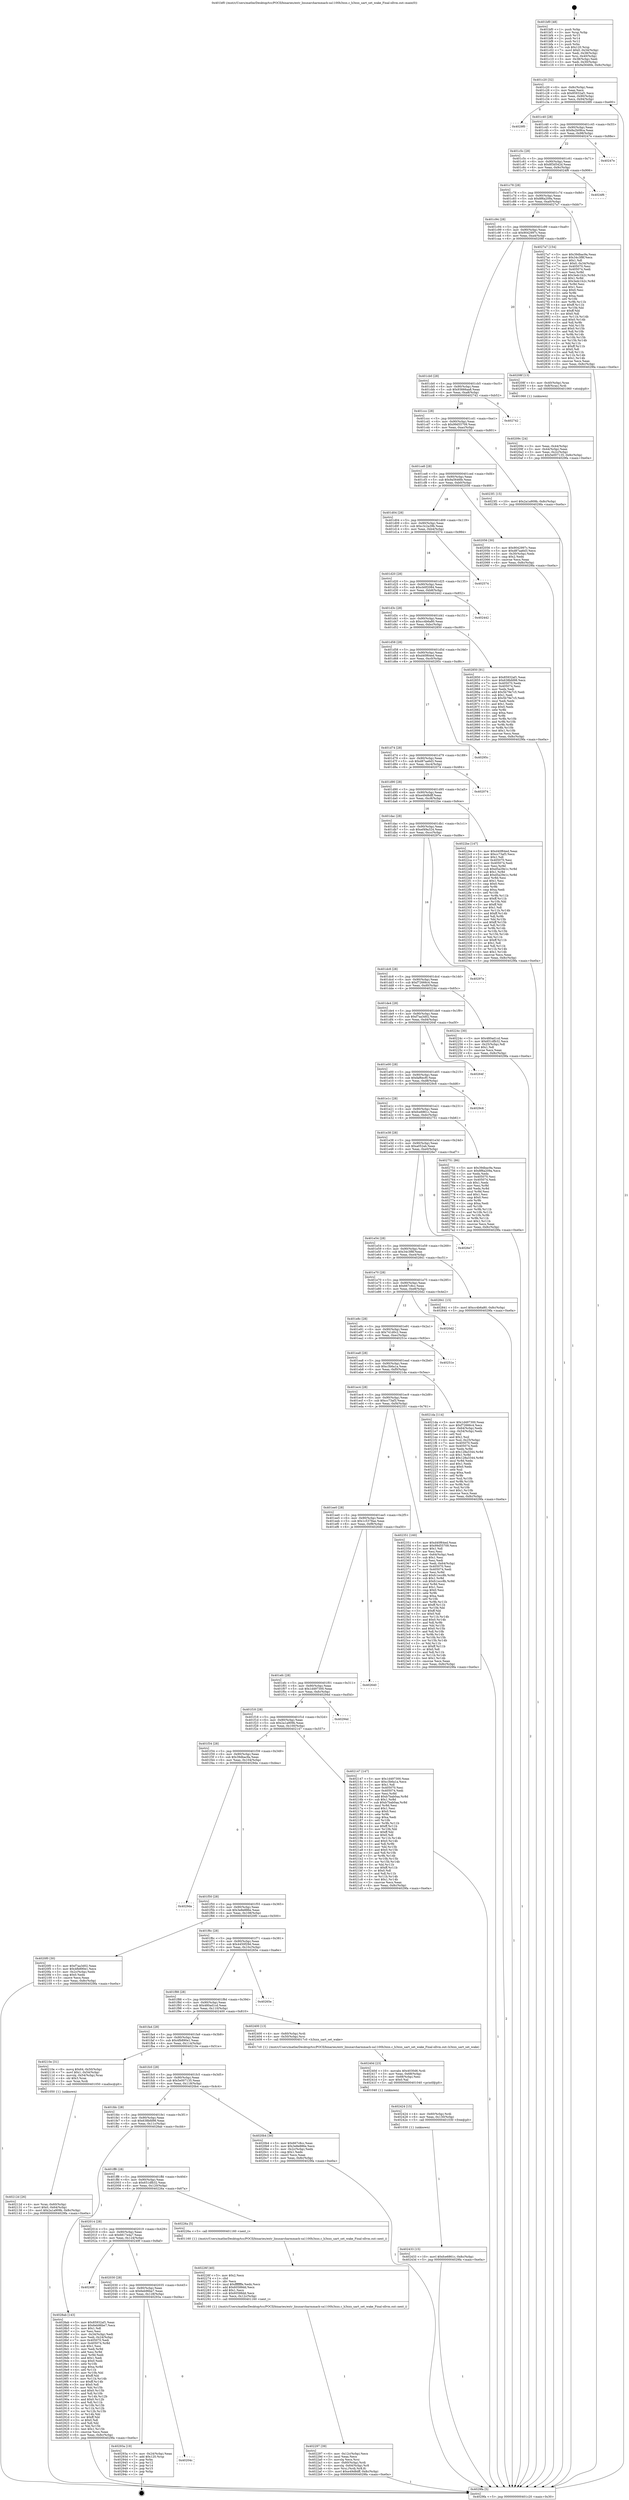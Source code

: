 digraph "0x401bf0" {
  label = "0x401bf0 (/mnt/c/Users/mathe/Desktop/tcc/POCII/binaries/extr_linuxarcharmmach-sa1100h3xxx.c_h3xxx_uart_set_wake_Final-ollvm.out::main(0))"
  labelloc = "t"
  node[shape=record]

  Entry [label="",width=0.3,height=0.3,shape=circle,fillcolor=black,style=filled]
  "0x401c20" [label="{
     0x401c20 [32]\l
     | [instrs]\l
     &nbsp;&nbsp;0x401c20 \<+6\>: mov -0x8c(%rbp),%eax\l
     &nbsp;&nbsp;0x401c26 \<+2\>: mov %eax,%ecx\l
     &nbsp;&nbsp;0x401c28 \<+6\>: sub $0x85932af1,%ecx\l
     &nbsp;&nbsp;0x401c2e \<+6\>: mov %eax,-0x90(%rbp)\l
     &nbsp;&nbsp;0x401c34 \<+6\>: mov %ecx,-0x94(%rbp)\l
     &nbsp;&nbsp;0x401c3a \<+6\>: je 00000000004029f0 \<main+0xe00\>\l
  }"]
  "0x4029f0" [label="{
     0x4029f0\l
  }", style=dashed]
  "0x401c40" [label="{
     0x401c40 [28]\l
     | [instrs]\l
     &nbsp;&nbsp;0x401c40 \<+5\>: jmp 0000000000401c45 \<main+0x55\>\l
     &nbsp;&nbsp;0x401c45 \<+6\>: mov -0x90(%rbp),%eax\l
     &nbsp;&nbsp;0x401c4b \<+5\>: sub $0x8a2b08ca,%eax\l
     &nbsp;&nbsp;0x401c50 \<+6\>: mov %eax,-0x98(%rbp)\l
     &nbsp;&nbsp;0x401c56 \<+6\>: je 000000000040247e \<main+0x88e\>\l
  }"]
  Exit [label="",width=0.3,height=0.3,shape=circle,fillcolor=black,style=filled,peripheries=2]
  "0x40247e" [label="{
     0x40247e\l
  }", style=dashed]
  "0x401c5c" [label="{
     0x401c5c [28]\l
     | [instrs]\l
     &nbsp;&nbsp;0x401c5c \<+5\>: jmp 0000000000401c61 \<main+0x71\>\l
     &nbsp;&nbsp;0x401c61 \<+6\>: mov -0x90(%rbp),%eax\l
     &nbsp;&nbsp;0x401c67 \<+5\>: sub $0x8f3d542d,%eax\l
     &nbsp;&nbsp;0x401c6c \<+6\>: mov %eax,-0x9c(%rbp)\l
     &nbsp;&nbsp;0x401c72 \<+6\>: je 00000000004024f6 \<main+0x906\>\l
  }"]
  "0x40204c" [label="{
     0x40204c\l
  }", style=dashed]
  "0x4024f6" [label="{
     0x4024f6\l
  }", style=dashed]
  "0x401c78" [label="{
     0x401c78 [28]\l
     | [instrs]\l
     &nbsp;&nbsp;0x401c78 \<+5\>: jmp 0000000000401c7d \<main+0x8d\>\l
     &nbsp;&nbsp;0x401c7d \<+6\>: mov -0x90(%rbp),%eax\l
     &nbsp;&nbsp;0x401c83 \<+5\>: sub $0x8f6a209a,%eax\l
     &nbsp;&nbsp;0x401c88 \<+6\>: mov %eax,-0xa0(%rbp)\l
     &nbsp;&nbsp;0x401c8e \<+6\>: je 00000000004027a7 \<main+0xbb7\>\l
  }"]
  "0x40293a" [label="{
     0x40293a [19]\l
     | [instrs]\l
     &nbsp;&nbsp;0x40293a \<+3\>: mov -0x24(%rbp),%eax\l
     &nbsp;&nbsp;0x40293d \<+7\>: add $0x120,%rsp\l
     &nbsp;&nbsp;0x402944 \<+1\>: pop %rbx\l
     &nbsp;&nbsp;0x402945 \<+2\>: pop %r12\l
     &nbsp;&nbsp;0x402947 \<+2\>: pop %r14\l
     &nbsp;&nbsp;0x402949 \<+2\>: pop %r15\l
     &nbsp;&nbsp;0x40294b \<+1\>: pop %rbp\l
     &nbsp;&nbsp;0x40294c \<+1\>: ret\l
  }"]
  "0x4027a7" [label="{
     0x4027a7 [154]\l
     | [instrs]\l
     &nbsp;&nbsp;0x4027a7 \<+5\>: mov $0x39dbac9a,%eax\l
     &nbsp;&nbsp;0x4027ac \<+5\>: mov $0x34c3f8f,%ecx\l
     &nbsp;&nbsp;0x4027b1 \<+2\>: mov $0x1,%dl\l
     &nbsp;&nbsp;0x4027b3 \<+7\>: movl $0x0,-0x34(%rbp)\l
     &nbsp;&nbsp;0x4027ba \<+7\>: mov 0x405070,%esi\l
     &nbsp;&nbsp;0x4027c1 \<+7\>: mov 0x405074,%edi\l
     &nbsp;&nbsp;0x4027c8 \<+3\>: mov %esi,%r8d\l
     &nbsp;&nbsp;0x4027cb \<+7\>: add $0x3edc1b2c,%r8d\l
     &nbsp;&nbsp;0x4027d2 \<+4\>: sub $0x1,%r8d\l
     &nbsp;&nbsp;0x4027d6 \<+7\>: sub $0x3edc1b2c,%r8d\l
     &nbsp;&nbsp;0x4027dd \<+4\>: imul %r8d,%esi\l
     &nbsp;&nbsp;0x4027e1 \<+3\>: and $0x1,%esi\l
     &nbsp;&nbsp;0x4027e4 \<+3\>: cmp $0x0,%esi\l
     &nbsp;&nbsp;0x4027e7 \<+4\>: sete %r9b\l
     &nbsp;&nbsp;0x4027eb \<+3\>: cmp $0xa,%edi\l
     &nbsp;&nbsp;0x4027ee \<+4\>: setl %r10b\l
     &nbsp;&nbsp;0x4027f2 \<+3\>: mov %r9b,%r11b\l
     &nbsp;&nbsp;0x4027f5 \<+4\>: xor $0xff,%r11b\l
     &nbsp;&nbsp;0x4027f9 \<+3\>: mov %r10b,%bl\l
     &nbsp;&nbsp;0x4027fc \<+3\>: xor $0xff,%bl\l
     &nbsp;&nbsp;0x4027ff \<+3\>: xor $0x0,%dl\l
     &nbsp;&nbsp;0x402802 \<+3\>: mov %r11b,%r14b\l
     &nbsp;&nbsp;0x402805 \<+4\>: and $0x0,%r14b\l
     &nbsp;&nbsp;0x402809 \<+3\>: and %dl,%r9b\l
     &nbsp;&nbsp;0x40280c \<+3\>: mov %bl,%r15b\l
     &nbsp;&nbsp;0x40280f \<+4\>: and $0x0,%r15b\l
     &nbsp;&nbsp;0x402813 \<+3\>: and %dl,%r10b\l
     &nbsp;&nbsp;0x402816 \<+3\>: or %r9b,%r14b\l
     &nbsp;&nbsp;0x402819 \<+3\>: or %r10b,%r15b\l
     &nbsp;&nbsp;0x40281c \<+3\>: xor %r15b,%r14b\l
     &nbsp;&nbsp;0x40281f \<+3\>: or %bl,%r11b\l
     &nbsp;&nbsp;0x402822 \<+4\>: xor $0xff,%r11b\l
     &nbsp;&nbsp;0x402826 \<+3\>: or $0x0,%dl\l
     &nbsp;&nbsp;0x402829 \<+3\>: and %dl,%r11b\l
     &nbsp;&nbsp;0x40282c \<+3\>: or %r11b,%r14b\l
     &nbsp;&nbsp;0x40282f \<+4\>: test $0x1,%r14b\l
     &nbsp;&nbsp;0x402833 \<+3\>: cmovne %ecx,%eax\l
     &nbsp;&nbsp;0x402836 \<+6\>: mov %eax,-0x8c(%rbp)\l
     &nbsp;&nbsp;0x40283c \<+5\>: jmp 00000000004029fa \<main+0xe0a\>\l
  }"]
  "0x401c94" [label="{
     0x401c94 [28]\l
     | [instrs]\l
     &nbsp;&nbsp;0x401c94 \<+5\>: jmp 0000000000401c99 \<main+0xa9\>\l
     &nbsp;&nbsp;0x401c99 \<+6\>: mov -0x90(%rbp),%eax\l
     &nbsp;&nbsp;0x401c9f \<+5\>: sub $0x9042997c,%eax\l
     &nbsp;&nbsp;0x401ca4 \<+6\>: mov %eax,-0xa4(%rbp)\l
     &nbsp;&nbsp;0x401caa \<+6\>: je 000000000040208f \<main+0x49f\>\l
  }"]
  "0x402030" [label="{
     0x402030 [28]\l
     | [instrs]\l
     &nbsp;&nbsp;0x402030 \<+5\>: jmp 0000000000402035 \<main+0x445\>\l
     &nbsp;&nbsp;0x402035 \<+6\>: mov -0x90(%rbp),%eax\l
     &nbsp;&nbsp;0x40203b \<+5\>: sub $0x6eb96be7,%eax\l
     &nbsp;&nbsp;0x402040 \<+6\>: mov %eax,-0x128(%rbp)\l
     &nbsp;&nbsp;0x402046 \<+6\>: je 000000000040293a \<main+0xd4a\>\l
  }"]
  "0x40208f" [label="{
     0x40208f [13]\l
     | [instrs]\l
     &nbsp;&nbsp;0x40208f \<+4\>: mov -0x40(%rbp),%rax\l
     &nbsp;&nbsp;0x402093 \<+4\>: mov 0x8(%rax),%rdi\l
     &nbsp;&nbsp;0x402097 \<+5\>: call 0000000000401060 \<atoi@plt\>\l
     | [calls]\l
     &nbsp;&nbsp;0x401060 \{1\} (unknown)\l
  }"]
  "0x401cb0" [label="{
     0x401cb0 [28]\l
     | [instrs]\l
     &nbsp;&nbsp;0x401cb0 \<+5\>: jmp 0000000000401cb5 \<main+0xc5\>\l
     &nbsp;&nbsp;0x401cb5 \<+6\>: mov -0x90(%rbp),%eax\l
     &nbsp;&nbsp;0x401cbb \<+5\>: sub $0x93666aa8,%eax\l
     &nbsp;&nbsp;0x401cc0 \<+6\>: mov %eax,-0xa8(%rbp)\l
     &nbsp;&nbsp;0x401cc6 \<+6\>: je 0000000000402742 \<main+0xb52\>\l
  }"]
  "0x40249f" [label="{
     0x40249f\l
  }", style=dashed]
  "0x402742" [label="{
     0x402742\l
  }", style=dashed]
  "0x401ccc" [label="{
     0x401ccc [28]\l
     | [instrs]\l
     &nbsp;&nbsp;0x401ccc \<+5\>: jmp 0000000000401cd1 \<main+0xe1\>\l
     &nbsp;&nbsp;0x401cd1 \<+6\>: mov -0x90(%rbp),%eax\l
     &nbsp;&nbsp;0x401cd7 \<+5\>: sub $0x99d55709,%eax\l
     &nbsp;&nbsp;0x401cdc \<+6\>: mov %eax,-0xac(%rbp)\l
     &nbsp;&nbsp;0x401ce2 \<+6\>: je 00000000004023f1 \<main+0x801\>\l
  }"]
  "0x402433" [label="{
     0x402433 [15]\l
     | [instrs]\l
     &nbsp;&nbsp;0x402433 \<+10\>: movl $0xfce6861c,-0x8c(%rbp)\l
     &nbsp;&nbsp;0x40243d \<+5\>: jmp 00000000004029fa \<main+0xe0a\>\l
  }"]
  "0x4023f1" [label="{
     0x4023f1 [15]\l
     | [instrs]\l
     &nbsp;&nbsp;0x4023f1 \<+10\>: movl $0x2a1a909b,-0x8c(%rbp)\l
     &nbsp;&nbsp;0x4023fb \<+5\>: jmp 00000000004029fa \<main+0xe0a\>\l
  }"]
  "0x401ce8" [label="{
     0x401ce8 [28]\l
     | [instrs]\l
     &nbsp;&nbsp;0x401ce8 \<+5\>: jmp 0000000000401ced \<main+0xfd\>\l
     &nbsp;&nbsp;0x401ced \<+6\>: mov -0x90(%rbp),%eax\l
     &nbsp;&nbsp;0x401cf3 \<+5\>: sub $0x9a5646fe,%eax\l
     &nbsp;&nbsp;0x401cf8 \<+6\>: mov %eax,-0xb0(%rbp)\l
     &nbsp;&nbsp;0x401cfe \<+6\>: je 0000000000402056 \<main+0x466\>\l
  }"]
  "0x402424" [label="{
     0x402424 [15]\l
     | [instrs]\l
     &nbsp;&nbsp;0x402424 \<+4\>: mov -0x60(%rbp),%rdi\l
     &nbsp;&nbsp;0x402428 \<+6\>: mov %eax,-0x130(%rbp)\l
     &nbsp;&nbsp;0x40242e \<+5\>: call 0000000000401030 \<free@plt\>\l
     | [calls]\l
     &nbsp;&nbsp;0x401030 \{1\} (unknown)\l
  }"]
  "0x402056" [label="{
     0x402056 [30]\l
     | [instrs]\l
     &nbsp;&nbsp;0x402056 \<+5\>: mov $0x9042997c,%eax\l
     &nbsp;&nbsp;0x40205b \<+5\>: mov $0xd87aa6d3,%ecx\l
     &nbsp;&nbsp;0x402060 \<+3\>: mov -0x30(%rbp),%edx\l
     &nbsp;&nbsp;0x402063 \<+3\>: cmp $0x2,%edx\l
     &nbsp;&nbsp;0x402066 \<+3\>: cmovne %ecx,%eax\l
     &nbsp;&nbsp;0x402069 \<+6\>: mov %eax,-0x8c(%rbp)\l
     &nbsp;&nbsp;0x40206f \<+5\>: jmp 00000000004029fa \<main+0xe0a\>\l
  }"]
  "0x401d04" [label="{
     0x401d04 [28]\l
     | [instrs]\l
     &nbsp;&nbsp;0x401d04 \<+5\>: jmp 0000000000401d09 \<main+0x119\>\l
     &nbsp;&nbsp;0x401d09 \<+6\>: mov -0x90(%rbp),%eax\l
     &nbsp;&nbsp;0x401d0f \<+5\>: sub $0xc3c2a39b,%eax\l
     &nbsp;&nbsp;0x401d14 \<+6\>: mov %eax,-0xb4(%rbp)\l
     &nbsp;&nbsp;0x401d1a \<+6\>: je 0000000000402574 \<main+0x984\>\l
  }"]
  "0x4029fa" [label="{
     0x4029fa [5]\l
     | [instrs]\l
     &nbsp;&nbsp;0x4029fa \<+5\>: jmp 0000000000401c20 \<main+0x30\>\l
  }"]
  "0x401bf0" [label="{
     0x401bf0 [48]\l
     | [instrs]\l
     &nbsp;&nbsp;0x401bf0 \<+1\>: push %rbp\l
     &nbsp;&nbsp;0x401bf1 \<+3\>: mov %rsp,%rbp\l
     &nbsp;&nbsp;0x401bf4 \<+2\>: push %r15\l
     &nbsp;&nbsp;0x401bf6 \<+2\>: push %r14\l
     &nbsp;&nbsp;0x401bf8 \<+2\>: push %r12\l
     &nbsp;&nbsp;0x401bfa \<+1\>: push %rbx\l
     &nbsp;&nbsp;0x401bfb \<+7\>: sub $0x120,%rsp\l
     &nbsp;&nbsp;0x401c02 \<+7\>: movl $0x0,-0x34(%rbp)\l
     &nbsp;&nbsp;0x401c09 \<+3\>: mov %edi,-0x38(%rbp)\l
     &nbsp;&nbsp;0x401c0c \<+4\>: mov %rsi,-0x40(%rbp)\l
     &nbsp;&nbsp;0x401c10 \<+3\>: mov -0x38(%rbp),%edi\l
     &nbsp;&nbsp;0x401c13 \<+3\>: mov %edi,-0x30(%rbp)\l
     &nbsp;&nbsp;0x401c16 \<+10\>: movl $0x9a5646fe,-0x8c(%rbp)\l
  }"]
  "0x40209c" [label="{
     0x40209c [24]\l
     | [instrs]\l
     &nbsp;&nbsp;0x40209c \<+3\>: mov %eax,-0x44(%rbp)\l
     &nbsp;&nbsp;0x40209f \<+3\>: mov -0x44(%rbp),%eax\l
     &nbsp;&nbsp;0x4020a2 \<+3\>: mov %eax,-0x2c(%rbp)\l
     &nbsp;&nbsp;0x4020a5 \<+10\>: movl $0x5e007135,-0x8c(%rbp)\l
     &nbsp;&nbsp;0x4020af \<+5\>: jmp 00000000004029fa \<main+0xe0a\>\l
  }"]
  "0x40240d" [label="{
     0x40240d [23]\l
     | [instrs]\l
     &nbsp;&nbsp;0x40240d \<+10\>: movabs $0x4030d6,%rdi\l
     &nbsp;&nbsp;0x402417 \<+3\>: mov %eax,-0x68(%rbp)\l
     &nbsp;&nbsp;0x40241a \<+3\>: mov -0x68(%rbp),%esi\l
     &nbsp;&nbsp;0x40241d \<+2\>: mov $0x0,%al\l
     &nbsp;&nbsp;0x40241f \<+5\>: call 0000000000401040 \<printf@plt\>\l
     | [calls]\l
     &nbsp;&nbsp;0x401040 \{1\} (unknown)\l
  }"]
  "0x402574" [label="{
     0x402574\l
  }", style=dashed]
  "0x401d20" [label="{
     0x401d20 [28]\l
     | [instrs]\l
     &nbsp;&nbsp;0x401d20 \<+5\>: jmp 0000000000401d25 \<main+0x135\>\l
     &nbsp;&nbsp;0x401d25 \<+6\>: mov -0x90(%rbp),%eax\l
     &nbsp;&nbsp;0x401d2b \<+5\>: sub $0xcb0f2084,%eax\l
     &nbsp;&nbsp;0x401d30 \<+6\>: mov %eax,-0xb8(%rbp)\l
     &nbsp;&nbsp;0x401d36 \<+6\>: je 0000000000402442 \<main+0x852\>\l
  }"]
  "0x402297" [label="{
     0x402297 [39]\l
     | [instrs]\l
     &nbsp;&nbsp;0x402297 \<+6\>: mov -0x12c(%rbp),%ecx\l
     &nbsp;&nbsp;0x40229d \<+3\>: imul %eax,%ecx\l
     &nbsp;&nbsp;0x4022a0 \<+3\>: movslq %ecx,%rsi\l
     &nbsp;&nbsp;0x4022a3 \<+4\>: mov -0x60(%rbp),%rdi\l
     &nbsp;&nbsp;0x4022a7 \<+4\>: movslq -0x64(%rbp),%r8\l
     &nbsp;&nbsp;0x4022ab \<+4\>: mov %rsi,(%rdi,%r8,8)\l
     &nbsp;&nbsp;0x4022af \<+10\>: movl $0xe49d8dff,-0x8c(%rbp)\l
     &nbsp;&nbsp;0x4022b9 \<+5\>: jmp 00000000004029fa \<main+0xe0a\>\l
  }"]
  "0x402442" [label="{
     0x402442\l
  }", style=dashed]
  "0x401d3c" [label="{
     0x401d3c [28]\l
     | [instrs]\l
     &nbsp;&nbsp;0x401d3c \<+5\>: jmp 0000000000401d41 \<main+0x151\>\l
     &nbsp;&nbsp;0x401d41 \<+6\>: mov -0x90(%rbp),%eax\l
     &nbsp;&nbsp;0x401d47 \<+5\>: sub $0xcc4b6a80,%eax\l
     &nbsp;&nbsp;0x401d4c \<+6\>: mov %eax,-0xbc(%rbp)\l
     &nbsp;&nbsp;0x401d52 \<+6\>: je 0000000000402850 \<main+0xc60\>\l
  }"]
  "0x40226f" [label="{
     0x40226f [40]\l
     | [instrs]\l
     &nbsp;&nbsp;0x40226f \<+5\>: mov $0x2,%ecx\l
     &nbsp;&nbsp;0x402274 \<+1\>: cltd\l
     &nbsp;&nbsp;0x402275 \<+2\>: idiv %ecx\l
     &nbsp;&nbsp;0x402277 \<+6\>: imul $0xfffffffe,%edx,%ecx\l
     &nbsp;&nbsp;0x40227d \<+6\>: add $0x60588dd,%ecx\l
     &nbsp;&nbsp;0x402283 \<+3\>: add $0x1,%ecx\l
     &nbsp;&nbsp;0x402286 \<+6\>: sub $0x60588dd,%ecx\l
     &nbsp;&nbsp;0x40228c \<+6\>: mov %ecx,-0x12c(%rbp)\l
     &nbsp;&nbsp;0x402292 \<+5\>: call 0000000000401160 \<next_i\>\l
     | [calls]\l
     &nbsp;&nbsp;0x401160 \{1\} (/mnt/c/Users/mathe/Desktop/tcc/POCII/binaries/extr_linuxarcharmmach-sa1100h3xxx.c_h3xxx_uart_set_wake_Final-ollvm.out::next_i)\l
  }"]
  "0x402850" [label="{
     0x402850 [91]\l
     | [instrs]\l
     &nbsp;&nbsp;0x402850 \<+5\>: mov $0x85932af1,%eax\l
     &nbsp;&nbsp;0x402855 \<+5\>: mov $0x638bfd98,%ecx\l
     &nbsp;&nbsp;0x40285a \<+7\>: mov 0x405070,%edx\l
     &nbsp;&nbsp;0x402861 \<+7\>: mov 0x405074,%esi\l
     &nbsp;&nbsp;0x402868 \<+2\>: mov %edx,%edi\l
     &nbsp;&nbsp;0x40286a \<+6\>: add $0x5b79e7c5,%edi\l
     &nbsp;&nbsp;0x402870 \<+3\>: sub $0x1,%edi\l
     &nbsp;&nbsp;0x402873 \<+6\>: sub $0x5b79e7c5,%edi\l
     &nbsp;&nbsp;0x402879 \<+3\>: imul %edi,%edx\l
     &nbsp;&nbsp;0x40287c \<+3\>: and $0x1,%edx\l
     &nbsp;&nbsp;0x40287f \<+3\>: cmp $0x0,%edx\l
     &nbsp;&nbsp;0x402882 \<+4\>: sete %r8b\l
     &nbsp;&nbsp;0x402886 \<+3\>: cmp $0xa,%esi\l
     &nbsp;&nbsp;0x402889 \<+4\>: setl %r9b\l
     &nbsp;&nbsp;0x40288d \<+3\>: mov %r8b,%r10b\l
     &nbsp;&nbsp;0x402890 \<+3\>: and %r9b,%r10b\l
     &nbsp;&nbsp;0x402893 \<+3\>: xor %r9b,%r8b\l
     &nbsp;&nbsp;0x402896 \<+3\>: or %r8b,%r10b\l
     &nbsp;&nbsp;0x402899 \<+4\>: test $0x1,%r10b\l
     &nbsp;&nbsp;0x40289d \<+3\>: cmovne %ecx,%eax\l
     &nbsp;&nbsp;0x4028a0 \<+6\>: mov %eax,-0x8c(%rbp)\l
     &nbsp;&nbsp;0x4028a6 \<+5\>: jmp 00000000004029fa \<main+0xe0a\>\l
  }"]
  "0x401d58" [label="{
     0x401d58 [28]\l
     | [instrs]\l
     &nbsp;&nbsp;0x401d58 \<+5\>: jmp 0000000000401d5d \<main+0x16d\>\l
     &nbsp;&nbsp;0x401d5d \<+6\>: mov -0x90(%rbp),%eax\l
     &nbsp;&nbsp;0x401d63 \<+5\>: sub $0xd40f64ed,%eax\l
     &nbsp;&nbsp;0x401d68 \<+6\>: mov %eax,-0xc0(%rbp)\l
     &nbsp;&nbsp;0x401d6e \<+6\>: je 000000000040295c \<main+0xd6c\>\l
  }"]
  "0x402014" [label="{
     0x402014 [28]\l
     | [instrs]\l
     &nbsp;&nbsp;0x402014 \<+5\>: jmp 0000000000402019 \<main+0x429\>\l
     &nbsp;&nbsp;0x402019 \<+6\>: mov -0x90(%rbp),%eax\l
     &nbsp;&nbsp;0x40201f \<+5\>: sub $0x6817e4a7,%eax\l
     &nbsp;&nbsp;0x402024 \<+6\>: mov %eax,-0x124(%rbp)\l
     &nbsp;&nbsp;0x40202a \<+6\>: je 000000000040249f \<main+0x8af\>\l
  }"]
  "0x40295c" [label="{
     0x40295c\l
  }", style=dashed]
  "0x401d74" [label="{
     0x401d74 [28]\l
     | [instrs]\l
     &nbsp;&nbsp;0x401d74 \<+5\>: jmp 0000000000401d79 \<main+0x189\>\l
     &nbsp;&nbsp;0x401d79 \<+6\>: mov -0x90(%rbp),%eax\l
     &nbsp;&nbsp;0x401d7f \<+5\>: sub $0xd87aa6d3,%eax\l
     &nbsp;&nbsp;0x401d84 \<+6\>: mov %eax,-0xc4(%rbp)\l
     &nbsp;&nbsp;0x401d8a \<+6\>: je 0000000000402074 \<main+0x484\>\l
  }"]
  "0x40226a" [label="{
     0x40226a [5]\l
     | [instrs]\l
     &nbsp;&nbsp;0x40226a \<+5\>: call 0000000000401160 \<next_i\>\l
     | [calls]\l
     &nbsp;&nbsp;0x401160 \{1\} (/mnt/c/Users/mathe/Desktop/tcc/POCII/binaries/extr_linuxarcharmmach-sa1100h3xxx.c_h3xxx_uart_set_wake_Final-ollvm.out::next_i)\l
  }"]
  "0x402074" [label="{
     0x402074\l
  }", style=dashed]
  "0x401d90" [label="{
     0x401d90 [28]\l
     | [instrs]\l
     &nbsp;&nbsp;0x401d90 \<+5\>: jmp 0000000000401d95 \<main+0x1a5\>\l
     &nbsp;&nbsp;0x401d95 \<+6\>: mov -0x90(%rbp),%eax\l
     &nbsp;&nbsp;0x401d9b \<+5\>: sub $0xe49d8dff,%eax\l
     &nbsp;&nbsp;0x401da0 \<+6\>: mov %eax,-0xc8(%rbp)\l
     &nbsp;&nbsp;0x401da6 \<+6\>: je 00000000004022be \<main+0x6ce\>\l
  }"]
  "0x401ff8" [label="{
     0x401ff8 [28]\l
     | [instrs]\l
     &nbsp;&nbsp;0x401ff8 \<+5\>: jmp 0000000000401ffd \<main+0x40d\>\l
     &nbsp;&nbsp;0x401ffd \<+6\>: mov -0x90(%rbp),%eax\l
     &nbsp;&nbsp;0x402003 \<+5\>: sub $0x651dfb32,%eax\l
     &nbsp;&nbsp;0x402008 \<+6\>: mov %eax,-0x120(%rbp)\l
     &nbsp;&nbsp;0x40200e \<+6\>: je 000000000040226a \<main+0x67a\>\l
  }"]
  "0x4022be" [label="{
     0x4022be [147]\l
     | [instrs]\l
     &nbsp;&nbsp;0x4022be \<+5\>: mov $0xd40f64ed,%eax\l
     &nbsp;&nbsp;0x4022c3 \<+5\>: mov $0xcc73af3,%ecx\l
     &nbsp;&nbsp;0x4022c8 \<+2\>: mov $0x1,%dl\l
     &nbsp;&nbsp;0x4022ca \<+7\>: mov 0x405070,%esi\l
     &nbsp;&nbsp;0x4022d1 \<+7\>: mov 0x405074,%edi\l
     &nbsp;&nbsp;0x4022d8 \<+3\>: mov %esi,%r8d\l
     &nbsp;&nbsp;0x4022db \<+7\>: sub $0xd5a29e1c,%r8d\l
     &nbsp;&nbsp;0x4022e2 \<+4\>: sub $0x1,%r8d\l
     &nbsp;&nbsp;0x4022e6 \<+7\>: add $0xd5a29e1c,%r8d\l
     &nbsp;&nbsp;0x4022ed \<+4\>: imul %r8d,%esi\l
     &nbsp;&nbsp;0x4022f1 \<+3\>: and $0x1,%esi\l
     &nbsp;&nbsp;0x4022f4 \<+3\>: cmp $0x0,%esi\l
     &nbsp;&nbsp;0x4022f7 \<+4\>: sete %r9b\l
     &nbsp;&nbsp;0x4022fb \<+3\>: cmp $0xa,%edi\l
     &nbsp;&nbsp;0x4022fe \<+4\>: setl %r10b\l
     &nbsp;&nbsp;0x402302 \<+3\>: mov %r9b,%r11b\l
     &nbsp;&nbsp;0x402305 \<+4\>: xor $0xff,%r11b\l
     &nbsp;&nbsp;0x402309 \<+3\>: mov %r10b,%bl\l
     &nbsp;&nbsp;0x40230c \<+3\>: xor $0xff,%bl\l
     &nbsp;&nbsp;0x40230f \<+3\>: xor $0x1,%dl\l
     &nbsp;&nbsp;0x402312 \<+3\>: mov %r11b,%r14b\l
     &nbsp;&nbsp;0x402315 \<+4\>: and $0xff,%r14b\l
     &nbsp;&nbsp;0x402319 \<+3\>: and %dl,%r9b\l
     &nbsp;&nbsp;0x40231c \<+3\>: mov %bl,%r15b\l
     &nbsp;&nbsp;0x40231f \<+4\>: and $0xff,%r15b\l
     &nbsp;&nbsp;0x402323 \<+3\>: and %dl,%r10b\l
     &nbsp;&nbsp;0x402326 \<+3\>: or %r9b,%r14b\l
     &nbsp;&nbsp;0x402329 \<+3\>: or %r10b,%r15b\l
     &nbsp;&nbsp;0x40232c \<+3\>: xor %r15b,%r14b\l
     &nbsp;&nbsp;0x40232f \<+3\>: or %bl,%r11b\l
     &nbsp;&nbsp;0x402332 \<+4\>: xor $0xff,%r11b\l
     &nbsp;&nbsp;0x402336 \<+3\>: or $0x1,%dl\l
     &nbsp;&nbsp;0x402339 \<+3\>: and %dl,%r11b\l
     &nbsp;&nbsp;0x40233c \<+3\>: or %r11b,%r14b\l
     &nbsp;&nbsp;0x40233f \<+4\>: test $0x1,%r14b\l
     &nbsp;&nbsp;0x402343 \<+3\>: cmovne %ecx,%eax\l
     &nbsp;&nbsp;0x402346 \<+6\>: mov %eax,-0x8c(%rbp)\l
     &nbsp;&nbsp;0x40234c \<+5\>: jmp 00000000004029fa \<main+0xe0a\>\l
  }"]
  "0x401dac" [label="{
     0x401dac [28]\l
     | [instrs]\l
     &nbsp;&nbsp;0x401dac \<+5\>: jmp 0000000000401db1 \<main+0x1c1\>\l
     &nbsp;&nbsp;0x401db1 \<+6\>: mov -0x90(%rbp),%eax\l
     &nbsp;&nbsp;0x401db7 \<+5\>: sub $0xef49a324,%eax\l
     &nbsp;&nbsp;0x401dbc \<+6\>: mov %eax,-0xcc(%rbp)\l
     &nbsp;&nbsp;0x401dc2 \<+6\>: je 000000000040297e \<main+0xd8e\>\l
  }"]
  "0x4028ab" [label="{
     0x4028ab [143]\l
     | [instrs]\l
     &nbsp;&nbsp;0x4028ab \<+5\>: mov $0x85932af1,%eax\l
     &nbsp;&nbsp;0x4028b0 \<+5\>: mov $0x6eb96be7,%ecx\l
     &nbsp;&nbsp;0x4028b5 \<+2\>: mov $0x1,%dl\l
     &nbsp;&nbsp;0x4028b7 \<+2\>: xor %esi,%esi\l
     &nbsp;&nbsp;0x4028b9 \<+3\>: mov -0x34(%rbp),%edi\l
     &nbsp;&nbsp;0x4028bc \<+3\>: mov %edi,-0x24(%rbp)\l
     &nbsp;&nbsp;0x4028bf \<+7\>: mov 0x405070,%edi\l
     &nbsp;&nbsp;0x4028c6 \<+8\>: mov 0x405074,%r8d\l
     &nbsp;&nbsp;0x4028ce \<+3\>: sub $0x1,%esi\l
     &nbsp;&nbsp;0x4028d1 \<+3\>: mov %edi,%r9d\l
     &nbsp;&nbsp;0x4028d4 \<+3\>: add %esi,%r9d\l
     &nbsp;&nbsp;0x4028d7 \<+4\>: imul %r9d,%edi\l
     &nbsp;&nbsp;0x4028db \<+3\>: and $0x1,%edi\l
     &nbsp;&nbsp;0x4028de \<+3\>: cmp $0x0,%edi\l
     &nbsp;&nbsp;0x4028e1 \<+4\>: sete %r10b\l
     &nbsp;&nbsp;0x4028e5 \<+4\>: cmp $0xa,%r8d\l
     &nbsp;&nbsp;0x4028e9 \<+4\>: setl %r11b\l
     &nbsp;&nbsp;0x4028ed \<+3\>: mov %r10b,%bl\l
     &nbsp;&nbsp;0x4028f0 \<+3\>: xor $0xff,%bl\l
     &nbsp;&nbsp;0x4028f3 \<+3\>: mov %r11b,%r14b\l
     &nbsp;&nbsp;0x4028f6 \<+4\>: xor $0xff,%r14b\l
     &nbsp;&nbsp;0x4028fa \<+3\>: xor $0x0,%dl\l
     &nbsp;&nbsp;0x4028fd \<+3\>: mov %bl,%r15b\l
     &nbsp;&nbsp;0x402900 \<+4\>: and $0x0,%r15b\l
     &nbsp;&nbsp;0x402904 \<+3\>: and %dl,%r10b\l
     &nbsp;&nbsp;0x402907 \<+3\>: mov %r14b,%r12b\l
     &nbsp;&nbsp;0x40290a \<+4\>: and $0x0,%r12b\l
     &nbsp;&nbsp;0x40290e \<+3\>: and %dl,%r11b\l
     &nbsp;&nbsp;0x402911 \<+3\>: or %r10b,%r15b\l
     &nbsp;&nbsp;0x402914 \<+3\>: or %r11b,%r12b\l
     &nbsp;&nbsp;0x402917 \<+3\>: xor %r12b,%r15b\l
     &nbsp;&nbsp;0x40291a \<+3\>: or %r14b,%bl\l
     &nbsp;&nbsp;0x40291d \<+3\>: xor $0xff,%bl\l
     &nbsp;&nbsp;0x402920 \<+3\>: or $0x0,%dl\l
     &nbsp;&nbsp;0x402923 \<+2\>: and %dl,%bl\l
     &nbsp;&nbsp;0x402925 \<+3\>: or %bl,%r15b\l
     &nbsp;&nbsp;0x402928 \<+4\>: test $0x1,%r15b\l
     &nbsp;&nbsp;0x40292c \<+3\>: cmovne %ecx,%eax\l
     &nbsp;&nbsp;0x40292f \<+6\>: mov %eax,-0x8c(%rbp)\l
     &nbsp;&nbsp;0x402935 \<+5\>: jmp 00000000004029fa \<main+0xe0a\>\l
  }"]
  "0x40297e" [label="{
     0x40297e\l
  }", style=dashed]
  "0x401dc8" [label="{
     0x401dc8 [28]\l
     | [instrs]\l
     &nbsp;&nbsp;0x401dc8 \<+5\>: jmp 0000000000401dcd \<main+0x1dd\>\l
     &nbsp;&nbsp;0x401dcd \<+6\>: mov -0x90(%rbp),%eax\l
     &nbsp;&nbsp;0x401dd3 \<+5\>: sub $0xf72666c4,%eax\l
     &nbsp;&nbsp;0x401dd8 \<+6\>: mov %eax,-0xd0(%rbp)\l
     &nbsp;&nbsp;0x401dde \<+6\>: je 000000000040224c \<main+0x65c\>\l
  }"]
  "0x40212d" [label="{
     0x40212d [26]\l
     | [instrs]\l
     &nbsp;&nbsp;0x40212d \<+4\>: mov %rax,-0x60(%rbp)\l
     &nbsp;&nbsp;0x402131 \<+7\>: movl $0x0,-0x64(%rbp)\l
     &nbsp;&nbsp;0x402138 \<+10\>: movl $0x2a1a909b,-0x8c(%rbp)\l
     &nbsp;&nbsp;0x402142 \<+5\>: jmp 00000000004029fa \<main+0xe0a\>\l
  }"]
  "0x40224c" [label="{
     0x40224c [30]\l
     | [instrs]\l
     &nbsp;&nbsp;0x40224c \<+5\>: mov $0x480ad1cd,%eax\l
     &nbsp;&nbsp;0x402251 \<+5\>: mov $0x651dfb32,%ecx\l
     &nbsp;&nbsp;0x402256 \<+3\>: mov -0x25(%rbp),%dl\l
     &nbsp;&nbsp;0x402259 \<+3\>: test $0x1,%dl\l
     &nbsp;&nbsp;0x40225c \<+3\>: cmovne %ecx,%eax\l
     &nbsp;&nbsp;0x40225f \<+6\>: mov %eax,-0x8c(%rbp)\l
     &nbsp;&nbsp;0x402265 \<+5\>: jmp 00000000004029fa \<main+0xe0a\>\l
  }"]
  "0x401de4" [label="{
     0x401de4 [28]\l
     | [instrs]\l
     &nbsp;&nbsp;0x401de4 \<+5\>: jmp 0000000000401de9 \<main+0x1f9\>\l
     &nbsp;&nbsp;0x401de9 \<+6\>: mov -0x90(%rbp),%eax\l
     &nbsp;&nbsp;0x401def \<+5\>: sub $0xf7aa3d02,%eax\l
     &nbsp;&nbsp;0x401df4 \<+6\>: mov %eax,-0xd4(%rbp)\l
     &nbsp;&nbsp;0x401dfa \<+6\>: je 000000000040264f \<main+0xa5f\>\l
  }"]
  "0x401fdc" [label="{
     0x401fdc [28]\l
     | [instrs]\l
     &nbsp;&nbsp;0x401fdc \<+5\>: jmp 0000000000401fe1 \<main+0x3f1\>\l
     &nbsp;&nbsp;0x401fe1 \<+6\>: mov -0x90(%rbp),%eax\l
     &nbsp;&nbsp;0x401fe7 \<+5\>: sub $0x638bfd98,%eax\l
     &nbsp;&nbsp;0x401fec \<+6\>: mov %eax,-0x11c(%rbp)\l
     &nbsp;&nbsp;0x401ff2 \<+6\>: je 00000000004028ab \<main+0xcbb\>\l
  }"]
  "0x40264f" [label="{
     0x40264f\l
  }", style=dashed]
  "0x401e00" [label="{
     0x401e00 [28]\l
     | [instrs]\l
     &nbsp;&nbsp;0x401e00 \<+5\>: jmp 0000000000401e05 \<main+0x215\>\l
     &nbsp;&nbsp;0x401e05 \<+6\>: mov -0x90(%rbp),%eax\l
     &nbsp;&nbsp;0x401e0b \<+5\>: sub $0xfaf6ecf0,%eax\l
     &nbsp;&nbsp;0x401e10 \<+6\>: mov %eax,-0xd8(%rbp)\l
     &nbsp;&nbsp;0x401e16 \<+6\>: je 00000000004029c6 \<main+0xdd6\>\l
  }"]
  "0x4020b4" [label="{
     0x4020b4 [30]\l
     | [instrs]\l
     &nbsp;&nbsp;0x4020b4 \<+5\>: mov $0x667c8cc,%eax\l
     &nbsp;&nbsp;0x4020b9 \<+5\>: mov $0x3e8e886e,%ecx\l
     &nbsp;&nbsp;0x4020be \<+3\>: mov -0x2c(%rbp),%edx\l
     &nbsp;&nbsp;0x4020c1 \<+3\>: cmp $0x1,%edx\l
     &nbsp;&nbsp;0x4020c4 \<+3\>: cmovl %ecx,%eax\l
     &nbsp;&nbsp;0x4020c7 \<+6\>: mov %eax,-0x8c(%rbp)\l
     &nbsp;&nbsp;0x4020cd \<+5\>: jmp 00000000004029fa \<main+0xe0a\>\l
  }"]
  "0x4029c6" [label="{
     0x4029c6\l
  }", style=dashed]
  "0x401e1c" [label="{
     0x401e1c [28]\l
     | [instrs]\l
     &nbsp;&nbsp;0x401e1c \<+5\>: jmp 0000000000401e21 \<main+0x231\>\l
     &nbsp;&nbsp;0x401e21 \<+6\>: mov -0x90(%rbp),%eax\l
     &nbsp;&nbsp;0x401e27 \<+5\>: sub $0xfce6861c,%eax\l
     &nbsp;&nbsp;0x401e2c \<+6\>: mov %eax,-0xdc(%rbp)\l
     &nbsp;&nbsp;0x401e32 \<+6\>: je 0000000000402751 \<main+0xb61\>\l
  }"]
  "0x401fc0" [label="{
     0x401fc0 [28]\l
     | [instrs]\l
     &nbsp;&nbsp;0x401fc0 \<+5\>: jmp 0000000000401fc5 \<main+0x3d5\>\l
     &nbsp;&nbsp;0x401fc5 \<+6\>: mov -0x90(%rbp),%eax\l
     &nbsp;&nbsp;0x401fcb \<+5\>: sub $0x5e007135,%eax\l
     &nbsp;&nbsp;0x401fd0 \<+6\>: mov %eax,-0x118(%rbp)\l
     &nbsp;&nbsp;0x401fd6 \<+6\>: je 00000000004020b4 \<main+0x4c4\>\l
  }"]
  "0x402751" [label="{
     0x402751 [86]\l
     | [instrs]\l
     &nbsp;&nbsp;0x402751 \<+5\>: mov $0x39dbac9a,%eax\l
     &nbsp;&nbsp;0x402756 \<+5\>: mov $0x8f6a209a,%ecx\l
     &nbsp;&nbsp;0x40275b \<+2\>: xor %edx,%edx\l
     &nbsp;&nbsp;0x40275d \<+7\>: mov 0x405070,%esi\l
     &nbsp;&nbsp;0x402764 \<+7\>: mov 0x405074,%edi\l
     &nbsp;&nbsp;0x40276b \<+3\>: sub $0x1,%edx\l
     &nbsp;&nbsp;0x40276e \<+3\>: mov %esi,%r8d\l
     &nbsp;&nbsp;0x402771 \<+3\>: add %edx,%r8d\l
     &nbsp;&nbsp;0x402774 \<+4\>: imul %r8d,%esi\l
     &nbsp;&nbsp;0x402778 \<+3\>: and $0x1,%esi\l
     &nbsp;&nbsp;0x40277b \<+3\>: cmp $0x0,%esi\l
     &nbsp;&nbsp;0x40277e \<+4\>: sete %r9b\l
     &nbsp;&nbsp;0x402782 \<+3\>: cmp $0xa,%edi\l
     &nbsp;&nbsp;0x402785 \<+4\>: setl %r10b\l
     &nbsp;&nbsp;0x402789 \<+3\>: mov %r9b,%r11b\l
     &nbsp;&nbsp;0x40278c \<+3\>: and %r10b,%r11b\l
     &nbsp;&nbsp;0x40278f \<+3\>: xor %r10b,%r9b\l
     &nbsp;&nbsp;0x402792 \<+3\>: or %r9b,%r11b\l
     &nbsp;&nbsp;0x402795 \<+4\>: test $0x1,%r11b\l
     &nbsp;&nbsp;0x402799 \<+3\>: cmovne %ecx,%eax\l
     &nbsp;&nbsp;0x40279c \<+6\>: mov %eax,-0x8c(%rbp)\l
     &nbsp;&nbsp;0x4027a2 \<+5\>: jmp 00000000004029fa \<main+0xe0a\>\l
  }"]
  "0x401e38" [label="{
     0x401e38 [28]\l
     | [instrs]\l
     &nbsp;&nbsp;0x401e38 \<+5\>: jmp 0000000000401e3d \<main+0x24d\>\l
     &nbsp;&nbsp;0x401e3d \<+6\>: mov -0x90(%rbp),%eax\l
     &nbsp;&nbsp;0x401e43 \<+5\>: sub $0xa052ab,%eax\l
     &nbsp;&nbsp;0x401e48 \<+6\>: mov %eax,-0xe0(%rbp)\l
     &nbsp;&nbsp;0x401e4e \<+6\>: je 00000000004026e7 \<main+0xaf7\>\l
  }"]
  "0x40210e" [label="{
     0x40210e [31]\l
     | [instrs]\l
     &nbsp;&nbsp;0x40210e \<+8\>: movq $0x64,-0x50(%rbp)\l
     &nbsp;&nbsp;0x402116 \<+7\>: movl $0x1,-0x54(%rbp)\l
     &nbsp;&nbsp;0x40211d \<+4\>: movslq -0x54(%rbp),%rax\l
     &nbsp;&nbsp;0x402121 \<+4\>: shl $0x3,%rax\l
     &nbsp;&nbsp;0x402125 \<+3\>: mov %rax,%rdi\l
     &nbsp;&nbsp;0x402128 \<+5\>: call 0000000000401050 \<malloc@plt\>\l
     | [calls]\l
     &nbsp;&nbsp;0x401050 \{1\} (unknown)\l
  }"]
  "0x4026e7" [label="{
     0x4026e7\l
  }", style=dashed]
  "0x401e54" [label="{
     0x401e54 [28]\l
     | [instrs]\l
     &nbsp;&nbsp;0x401e54 \<+5\>: jmp 0000000000401e59 \<main+0x269\>\l
     &nbsp;&nbsp;0x401e59 \<+6\>: mov -0x90(%rbp),%eax\l
     &nbsp;&nbsp;0x401e5f \<+5\>: sub $0x34c3f8f,%eax\l
     &nbsp;&nbsp;0x401e64 \<+6\>: mov %eax,-0xe4(%rbp)\l
     &nbsp;&nbsp;0x401e6a \<+6\>: je 0000000000402841 \<main+0xc51\>\l
  }"]
  "0x401fa4" [label="{
     0x401fa4 [28]\l
     | [instrs]\l
     &nbsp;&nbsp;0x401fa4 \<+5\>: jmp 0000000000401fa9 \<main+0x3b9\>\l
     &nbsp;&nbsp;0x401fa9 \<+6\>: mov -0x90(%rbp),%eax\l
     &nbsp;&nbsp;0x401faf \<+5\>: sub $0x4fb890e1,%eax\l
     &nbsp;&nbsp;0x401fb4 \<+6\>: mov %eax,-0x114(%rbp)\l
     &nbsp;&nbsp;0x401fba \<+6\>: je 000000000040210e \<main+0x51e\>\l
  }"]
  "0x402841" [label="{
     0x402841 [15]\l
     | [instrs]\l
     &nbsp;&nbsp;0x402841 \<+10\>: movl $0xcc4b6a80,-0x8c(%rbp)\l
     &nbsp;&nbsp;0x40284b \<+5\>: jmp 00000000004029fa \<main+0xe0a\>\l
  }"]
  "0x401e70" [label="{
     0x401e70 [28]\l
     | [instrs]\l
     &nbsp;&nbsp;0x401e70 \<+5\>: jmp 0000000000401e75 \<main+0x285\>\l
     &nbsp;&nbsp;0x401e75 \<+6\>: mov -0x90(%rbp),%eax\l
     &nbsp;&nbsp;0x401e7b \<+5\>: sub $0x667c8cc,%eax\l
     &nbsp;&nbsp;0x401e80 \<+6\>: mov %eax,-0xe8(%rbp)\l
     &nbsp;&nbsp;0x401e86 \<+6\>: je 00000000004020d2 \<main+0x4e2\>\l
  }"]
  "0x402400" [label="{
     0x402400 [13]\l
     | [instrs]\l
     &nbsp;&nbsp;0x402400 \<+4\>: mov -0x60(%rbp),%rdi\l
     &nbsp;&nbsp;0x402404 \<+4\>: mov -0x50(%rbp),%rsi\l
     &nbsp;&nbsp;0x402408 \<+5\>: call 00000000004017c0 \<h3xxx_uart_set_wake\>\l
     | [calls]\l
     &nbsp;&nbsp;0x4017c0 \{1\} (/mnt/c/Users/mathe/Desktop/tcc/POCII/binaries/extr_linuxarcharmmach-sa1100h3xxx.c_h3xxx_uart_set_wake_Final-ollvm.out::h3xxx_uart_set_wake)\l
  }"]
  "0x4020d2" [label="{
     0x4020d2\l
  }", style=dashed]
  "0x401e8c" [label="{
     0x401e8c [28]\l
     | [instrs]\l
     &nbsp;&nbsp;0x401e8c \<+5\>: jmp 0000000000401e91 \<main+0x2a1\>\l
     &nbsp;&nbsp;0x401e91 \<+6\>: mov -0x90(%rbp),%eax\l
     &nbsp;&nbsp;0x401e97 \<+5\>: sub $0x741d0c2,%eax\l
     &nbsp;&nbsp;0x401e9c \<+6\>: mov %eax,-0xec(%rbp)\l
     &nbsp;&nbsp;0x401ea2 \<+6\>: je 000000000040251e \<main+0x92e\>\l
  }"]
  "0x401f88" [label="{
     0x401f88 [28]\l
     | [instrs]\l
     &nbsp;&nbsp;0x401f88 \<+5\>: jmp 0000000000401f8d \<main+0x39d\>\l
     &nbsp;&nbsp;0x401f8d \<+6\>: mov -0x90(%rbp),%eax\l
     &nbsp;&nbsp;0x401f93 \<+5\>: sub $0x480ad1cd,%eax\l
     &nbsp;&nbsp;0x401f98 \<+6\>: mov %eax,-0x110(%rbp)\l
     &nbsp;&nbsp;0x401f9e \<+6\>: je 0000000000402400 \<main+0x810\>\l
  }"]
  "0x40251e" [label="{
     0x40251e\l
  }", style=dashed]
  "0x401ea8" [label="{
     0x401ea8 [28]\l
     | [instrs]\l
     &nbsp;&nbsp;0x401ea8 \<+5\>: jmp 0000000000401ead \<main+0x2bd\>\l
     &nbsp;&nbsp;0x401ead \<+6\>: mov -0x90(%rbp),%eax\l
     &nbsp;&nbsp;0x401eb3 \<+5\>: sub $0xc3b6a1a,%eax\l
     &nbsp;&nbsp;0x401eb8 \<+6\>: mov %eax,-0xf0(%rbp)\l
     &nbsp;&nbsp;0x401ebe \<+6\>: je 00000000004021da \<main+0x5ea\>\l
  }"]
  "0x40265e" [label="{
     0x40265e\l
  }", style=dashed]
  "0x4021da" [label="{
     0x4021da [114]\l
     | [instrs]\l
     &nbsp;&nbsp;0x4021da \<+5\>: mov $0x1d497300,%eax\l
     &nbsp;&nbsp;0x4021df \<+5\>: mov $0xf72666c4,%ecx\l
     &nbsp;&nbsp;0x4021e4 \<+3\>: mov -0x64(%rbp),%edx\l
     &nbsp;&nbsp;0x4021e7 \<+3\>: cmp -0x54(%rbp),%edx\l
     &nbsp;&nbsp;0x4021ea \<+4\>: setl %sil\l
     &nbsp;&nbsp;0x4021ee \<+4\>: and $0x1,%sil\l
     &nbsp;&nbsp;0x4021f2 \<+4\>: mov %sil,-0x25(%rbp)\l
     &nbsp;&nbsp;0x4021f6 \<+7\>: mov 0x405070,%edx\l
     &nbsp;&nbsp;0x4021fd \<+7\>: mov 0x405074,%edi\l
     &nbsp;&nbsp;0x402204 \<+3\>: mov %edx,%r8d\l
     &nbsp;&nbsp;0x402207 \<+7\>: sub $0x128a3344,%r8d\l
     &nbsp;&nbsp;0x40220e \<+4\>: sub $0x1,%r8d\l
     &nbsp;&nbsp;0x402212 \<+7\>: add $0x128a3344,%r8d\l
     &nbsp;&nbsp;0x402219 \<+4\>: imul %r8d,%edx\l
     &nbsp;&nbsp;0x40221d \<+3\>: and $0x1,%edx\l
     &nbsp;&nbsp;0x402220 \<+3\>: cmp $0x0,%edx\l
     &nbsp;&nbsp;0x402223 \<+4\>: sete %sil\l
     &nbsp;&nbsp;0x402227 \<+3\>: cmp $0xa,%edi\l
     &nbsp;&nbsp;0x40222a \<+4\>: setl %r9b\l
     &nbsp;&nbsp;0x40222e \<+3\>: mov %sil,%r10b\l
     &nbsp;&nbsp;0x402231 \<+3\>: and %r9b,%r10b\l
     &nbsp;&nbsp;0x402234 \<+3\>: xor %r9b,%sil\l
     &nbsp;&nbsp;0x402237 \<+3\>: or %sil,%r10b\l
     &nbsp;&nbsp;0x40223a \<+4\>: test $0x1,%r10b\l
     &nbsp;&nbsp;0x40223e \<+3\>: cmovne %ecx,%eax\l
     &nbsp;&nbsp;0x402241 \<+6\>: mov %eax,-0x8c(%rbp)\l
     &nbsp;&nbsp;0x402247 \<+5\>: jmp 00000000004029fa \<main+0xe0a\>\l
  }"]
  "0x401ec4" [label="{
     0x401ec4 [28]\l
     | [instrs]\l
     &nbsp;&nbsp;0x401ec4 \<+5\>: jmp 0000000000401ec9 \<main+0x2d9\>\l
     &nbsp;&nbsp;0x401ec9 \<+6\>: mov -0x90(%rbp),%eax\l
     &nbsp;&nbsp;0x401ecf \<+5\>: sub $0xcc73af3,%eax\l
     &nbsp;&nbsp;0x401ed4 \<+6\>: mov %eax,-0xf4(%rbp)\l
     &nbsp;&nbsp;0x401eda \<+6\>: je 0000000000402351 \<main+0x761\>\l
  }"]
  "0x401f6c" [label="{
     0x401f6c [28]\l
     | [instrs]\l
     &nbsp;&nbsp;0x401f6c \<+5\>: jmp 0000000000401f71 \<main+0x381\>\l
     &nbsp;&nbsp;0x401f71 \<+6\>: mov -0x90(%rbp),%eax\l
     &nbsp;&nbsp;0x401f77 \<+5\>: sub $0x4450f29d,%eax\l
     &nbsp;&nbsp;0x401f7c \<+6\>: mov %eax,-0x10c(%rbp)\l
     &nbsp;&nbsp;0x401f82 \<+6\>: je 000000000040265e \<main+0xa6e\>\l
  }"]
  "0x402351" [label="{
     0x402351 [160]\l
     | [instrs]\l
     &nbsp;&nbsp;0x402351 \<+5\>: mov $0xd40f64ed,%eax\l
     &nbsp;&nbsp;0x402356 \<+5\>: mov $0x99d55709,%ecx\l
     &nbsp;&nbsp;0x40235b \<+2\>: mov $0x1,%dl\l
     &nbsp;&nbsp;0x40235d \<+2\>: xor %esi,%esi\l
     &nbsp;&nbsp;0x40235f \<+3\>: mov -0x64(%rbp),%edi\l
     &nbsp;&nbsp;0x402362 \<+3\>: sub $0x1,%esi\l
     &nbsp;&nbsp;0x402365 \<+2\>: sub %esi,%edi\l
     &nbsp;&nbsp;0x402367 \<+3\>: mov %edi,-0x64(%rbp)\l
     &nbsp;&nbsp;0x40236a \<+7\>: mov 0x405070,%esi\l
     &nbsp;&nbsp;0x402371 \<+7\>: mov 0x405074,%edi\l
     &nbsp;&nbsp;0x402378 \<+3\>: mov %esi,%r8d\l
     &nbsp;&nbsp;0x40237b \<+7\>: add $0xfc1ecc8b,%r8d\l
     &nbsp;&nbsp;0x402382 \<+4\>: sub $0x1,%r8d\l
     &nbsp;&nbsp;0x402386 \<+7\>: sub $0xfc1ecc8b,%r8d\l
     &nbsp;&nbsp;0x40238d \<+4\>: imul %r8d,%esi\l
     &nbsp;&nbsp;0x402391 \<+3\>: and $0x1,%esi\l
     &nbsp;&nbsp;0x402394 \<+3\>: cmp $0x0,%esi\l
     &nbsp;&nbsp;0x402397 \<+4\>: sete %r9b\l
     &nbsp;&nbsp;0x40239b \<+3\>: cmp $0xa,%edi\l
     &nbsp;&nbsp;0x40239e \<+4\>: setl %r10b\l
     &nbsp;&nbsp;0x4023a2 \<+3\>: mov %r9b,%r11b\l
     &nbsp;&nbsp;0x4023a5 \<+4\>: xor $0xff,%r11b\l
     &nbsp;&nbsp;0x4023a9 \<+3\>: mov %r10b,%bl\l
     &nbsp;&nbsp;0x4023ac \<+3\>: xor $0xff,%bl\l
     &nbsp;&nbsp;0x4023af \<+3\>: xor $0x0,%dl\l
     &nbsp;&nbsp;0x4023b2 \<+3\>: mov %r11b,%r14b\l
     &nbsp;&nbsp;0x4023b5 \<+4\>: and $0x0,%r14b\l
     &nbsp;&nbsp;0x4023b9 \<+3\>: and %dl,%r9b\l
     &nbsp;&nbsp;0x4023bc \<+3\>: mov %bl,%r15b\l
     &nbsp;&nbsp;0x4023bf \<+4\>: and $0x0,%r15b\l
     &nbsp;&nbsp;0x4023c3 \<+3\>: and %dl,%r10b\l
     &nbsp;&nbsp;0x4023c6 \<+3\>: or %r9b,%r14b\l
     &nbsp;&nbsp;0x4023c9 \<+3\>: or %r10b,%r15b\l
     &nbsp;&nbsp;0x4023cc \<+3\>: xor %r15b,%r14b\l
     &nbsp;&nbsp;0x4023cf \<+3\>: or %bl,%r11b\l
     &nbsp;&nbsp;0x4023d2 \<+4\>: xor $0xff,%r11b\l
     &nbsp;&nbsp;0x4023d6 \<+3\>: or $0x0,%dl\l
     &nbsp;&nbsp;0x4023d9 \<+3\>: and %dl,%r11b\l
     &nbsp;&nbsp;0x4023dc \<+3\>: or %r11b,%r14b\l
     &nbsp;&nbsp;0x4023df \<+4\>: test $0x1,%r14b\l
     &nbsp;&nbsp;0x4023e3 \<+3\>: cmovne %ecx,%eax\l
     &nbsp;&nbsp;0x4023e6 \<+6\>: mov %eax,-0x8c(%rbp)\l
     &nbsp;&nbsp;0x4023ec \<+5\>: jmp 00000000004029fa \<main+0xe0a\>\l
  }"]
  "0x401ee0" [label="{
     0x401ee0 [28]\l
     | [instrs]\l
     &nbsp;&nbsp;0x401ee0 \<+5\>: jmp 0000000000401ee5 \<main+0x2f5\>\l
     &nbsp;&nbsp;0x401ee5 \<+6\>: mov -0x90(%rbp),%eax\l
     &nbsp;&nbsp;0x401eeb \<+5\>: sub $0x1c5378ae,%eax\l
     &nbsp;&nbsp;0x401ef0 \<+6\>: mov %eax,-0xf8(%rbp)\l
     &nbsp;&nbsp;0x401ef6 \<+6\>: je 0000000000402640 \<main+0xa50\>\l
  }"]
  "0x4020f0" [label="{
     0x4020f0 [30]\l
     | [instrs]\l
     &nbsp;&nbsp;0x4020f0 \<+5\>: mov $0xf7aa3d02,%eax\l
     &nbsp;&nbsp;0x4020f5 \<+5\>: mov $0x4fb890e1,%ecx\l
     &nbsp;&nbsp;0x4020fa \<+3\>: mov -0x2c(%rbp),%edx\l
     &nbsp;&nbsp;0x4020fd \<+3\>: cmp $0x0,%edx\l
     &nbsp;&nbsp;0x402100 \<+3\>: cmove %ecx,%eax\l
     &nbsp;&nbsp;0x402103 \<+6\>: mov %eax,-0x8c(%rbp)\l
     &nbsp;&nbsp;0x402109 \<+5\>: jmp 00000000004029fa \<main+0xe0a\>\l
  }"]
  "0x402640" [label="{
     0x402640\l
  }", style=dashed]
  "0x401efc" [label="{
     0x401efc [28]\l
     | [instrs]\l
     &nbsp;&nbsp;0x401efc \<+5\>: jmp 0000000000401f01 \<main+0x311\>\l
     &nbsp;&nbsp;0x401f01 \<+6\>: mov -0x90(%rbp),%eax\l
     &nbsp;&nbsp;0x401f07 \<+5\>: sub $0x1d497300,%eax\l
     &nbsp;&nbsp;0x401f0c \<+6\>: mov %eax,-0xfc(%rbp)\l
     &nbsp;&nbsp;0x401f12 \<+6\>: je 000000000040294d \<main+0xd5d\>\l
  }"]
  "0x401f50" [label="{
     0x401f50 [28]\l
     | [instrs]\l
     &nbsp;&nbsp;0x401f50 \<+5\>: jmp 0000000000401f55 \<main+0x365\>\l
     &nbsp;&nbsp;0x401f55 \<+6\>: mov -0x90(%rbp),%eax\l
     &nbsp;&nbsp;0x401f5b \<+5\>: sub $0x3e8e886e,%eax\l
     &nbsp;&nbsp;0x401f60 \<+6\>: mov %eax,-0x108(%rbp)\l
     &nbsp;&nbsp;0x401f66 \<+6\>: je 00000000004020f0 \<main+0x500\>\l
  }"]
  "0x40294d" [label="{
     0x40294d\l
  }", style=dashed]
  "0x401f18" [label="{
     0x401f18 [28]\l
     | [instrs]\l
     &nbsp;&nbsp;0x401f18 \<+5\>: jmp 0000000000401f1d \<main+0x32d\>\l
     &nbsp;&nbsp;0x401f1d \<+6\>: mov -0x90(%rbp),%eax\l
     &nbsp;&nbsp;0x401f23 \<+5\>: sub $0x2a1a909b,%eax\l
     &nbsp;&nbsp;0x401f28 \<+6\>: mov %eax,-0x100(%rbp)\l
     &nbsp;&nbsp;0x401f2e \<+6\>: je 0000000000402147 \<main+0x557\>\l
  }"]
  "0x4029da" [label="{
     0x4029da\l
  }", style=dashed]
  "0x402147" [label="{
     0x402147 [147]\l
     | [instrs]\l
     &nbsp;&nbsp;0x402147 \<+5\>: mov $0x1d497300,%eax\l
     &nbsp;&nbsp;0x40214c \<+5\>: mov $0xc3b6a1a,%ecx\l
     &nbsp;&nbsp;0x402151 \<+2\>: mov $0x1,%dl\l
     &nbsp;&nbsp;0x402153 \<+7\>: mov 0x405070,%esi\l
     &nbsp;&nbsp;0x40215a \<+7\>: mov 0x405074,%edi\l
     &nbsp;&nbsp;0x402161 \<+3\>: mov %esi,%r8d\l
     &nbsp;&nbsp;0x402164 \<+7\>: add $0xb7bab0aa,%r8d\l
     &nbsp;&nbsp;0x40216b \<+4\>: sub $0x1,%r8d\l
     &nbsp;&nbsp;0x40216f \<+7\>: sub $0xb7bab0aa,%r8d\l
     &nbsp;&nbsp;0x402176 \<+4\>: imul %r8d,%esi\l
     &nbsp;&nbsp;0x40217a \<+3\>: and $0x1,%esi\l
     &nbsp;&nbsp;0x40217d \<+3\>: cmp $0x0,%esi\l
     &nbsp;&nbsp;0x402180 \<+4\>: sete %r9b\l
     &nbsp;&nbsp;0x402184 \<+3\>: cmp $0xa,%edi\l
     &nbsp;&nbsp;0x402187 \<+4\>: setl %r10b\l
     &nbsp;&nbsp;0x40218b \<+3\>: mov %r9b,%r11b\l
     &nbsp;&nbsp;0x40218e \<+4\>: xor $0xff,%r11b\l
     &nbsp;&nbsp;0x402192 \<+3\>: mov %r10b,%bl\l
     &nbsp;&nbsp;0x402195 \<+3\>: xor $0xff,%bl\l
     &nbsp;&nbsp;0x402198 \<+3\>: xor $0x0,%dl\l
     &nbsp;&nbsp;0x40219b \<+3\>: mov %r11b,%r14b\l
     &nbsp;&nbsp;0x40219e \<+4\>: and $0x0,%r14b\l
     &nbsp;&nbsp;0x4021a2 \<+3\>: and %dl,%r9b\l
     &nbsp;&nbsp;0x4021a5 \<+3\>: mov %bl,%r15b\l
     &nbsp;&nbsp;0x4021a8 \<+4\>: and $0x0,%r15b\l
     &nbsp;&nbsp;0x4021ac \<+3\>: and %dl,%r10b\l
     &nbsp;&nbsp;0x4021af \<+3\>: or %r9b,%r14b\l
     &nbsp;&nbsp;0x4021b2 \<+3\>: or %r10b,%r15b\l
     &nbsp;&nbsp;0x4021b5 \<+3\>: xor %r15b,%r14b\l
     &nbsp;&nbsp;0x4021b8 \<+3\>: or %bl,%r11b\l
     &nbsp;&nbsp;0x4021bb \<+4\>: xor $0xff,%r11b\l
     &nbsp;&nbsp;0x4021bf \<+3\>: or $0x0,%dl\l
     &nbsp;&nbsp;0x4021c2 \<+3\>: and %dl,%r11b\l
     &nbsp;&nbsp;0x4021c5 \<+3\>: or %r11b,%r14b\l
     &nbsp;&nbsp;0x4021c8 \<+4\>: test $0x1,%r14b\l
     &nbsp;&nbsp;0x4021cc \<+3\>: cmovne %ecx,%eax\l
     &nbsp;&nbsp;0x4021cf \<+6\>: mov %eax,-0x8c(%rbp)\l
     &nbsp;&nbsp;0x4021d5 \<+5\>: jmp 00000000004029fa \<main+0xe0a\>\l
  }"]
  "0x401f34" [label="{
     0x401f34 [28]\l
     | [instrs]\l
     &nbsp;&nbsp;0x401f34 \<+5\>: jmp 0000000000401f39 \<main+0x349\>\l
     &nbsp;&nbsp;0x401f39 \<+6\>: mov -0x90(%rbp),%eax\l
     &nbsp;&nbsp;0x401f3f \<+5\>: sub $0x39dbac9a,%eax\l
     &nbsp;&nbsp;0x401f44 \<+6\>: mov %eax,-0x104(%rbp)\l
     &nbsp;&nbsp;0x401f4a \<+6\>: je 00000000004029da \<main+0xdea\>\l
  }"]
  Entry -> "0x401bf0" [label=" 1"]
  "0x401c20" -> "0x4029f0" [label=" 0"]
  "0x401c20" -> "0x401c40" [label=" 22"]
  "0x40293a" -> Exit [label=" 1"]
  "0x401c40" -> "0x40247e" [label=" 0"]
  "0x401c40" -> "0x401c5c" [label=" 22"]
  "0x402030" -> "0x40204c" [label=" 0"]
  "0x401c5c" -> "0x4024f6" [label=" 0"]
  "0x401c5c" -> "0x401c78" [label=" 22"]
  "0x402030" -> "0x40293a" [label=" 1"]
  "0x401c78" -> "0x4027a7" [label=" 1"]
  "0x401c78" -> "0x401c94" [label=" 21"]
  "0x402014" -> "0x402030" [label=" 1"]
  "0x401c94" -> "0x40208f" [label=" 1"]
  "0x401c94" -> "0x401cb0" [label=" 20"]
  "0x402014" -> "0x40249f" [label=" 0"]
  "0x401cb0" -> "0x402742" [label=" 0"]
  "0x401cb0" -> "0x401ccc" [label=" 20"]
  "0x4028ab" -> "0x4029fa" [label=" 1"]
  "0x401ccc" -> "0x4023f1" [label=" 1"]
  "0x401ccc" -> "0x401ce8" [label=" 19"]
  "0x402850" -> "0x4029fa" [label=" 1"]
  "0x401ce8" -> "0x402056" [label=" 1"]
  "0x401ce8" -> "0x401d04" [label=" 18"]
  "0x402056" -> "0x4029fa" [label=" 1"]
  "0x401bf0" -> "0x401c20" [label=" 1"]
  "0x4029fa" -> "0x401c20" [label=" 21"]
  "0x40208f" -> "0x40209c" [label=" 1"]
  "0x40209c" -> "0x4029fa" [label=" 1"]
  "0x402841" -> "0x4029fa" [label=" 1"]
  "0x401d04" -> "0x402574" [label=" 0"]
  "0x401d04" -> "0x401d20" [label=" 18"]
  "0x4027a7" -> "0x4029fa" [label=" 1"]
  "0x401d20" -> "0x402442" [label=" 0"]
  "0x401d20" -> "0x401d3c" [label=" 18"]
  "0x402751" -> "0x4029fa" [label=" 1"]
  "0x401d3c" -> "0x402850" [label=" 1"]
  "0x401d3c" -> "0x401d58" [label=" 17"]
  "0x402433" -> "0x4029fa" [label=" 1"]
  "0x401d58" -> "0x40295c" [label=" 0"]
  "0x401d58" -> "0x401d74" [label=" 17"]
  "0x402424" -> "0x402433" [label=" 1"]
  "0x401d74" -> "0x402074" [label=" 0"]
  "0x401d74" -> "0x401d90" [label=" 17"]
  "0x40240d" -> "0x402424" [label=" 1"]
  "0x401d90" -> "0x4022be" [label=" 1"]
  "0x401d90" -> "0x401dac" [label=" 16"]
  "0x4023f1" -> "0x4029fa" [label=" 1"]
  "0x401dac" -> "0x40297e" [label=" 0"]
  "0x401dac" -> "0x401dc8" [label=" 16"]
  "0x402351" -> "0x4029fa" [label=" 1"]
  "0x401dc8" -> "0x40224c" [label=" 2"]
  "0x401dc8" -> "0x401de4" [label=" 14"]
  "0x402297" -> "0x4029fa" [label=" 1"]
  "0x401de4" -> "0x40264f" [label=" 0"]
  "0x401de4" -> "0x401e00" [label=" 14"]
  "0x40226f" -> "0x402297" [label=" 1"]
  "0x401e00" -> "0x4029c6" [label=" 0"]
  "0x401e00" -> "0x401e1c" [label=" 14"]
  "0x40226a" -> "0x40226f" [label=" 1"]
  "0x401e1c" -> "0x402751" [label=" 1"]
  "0x401e1c" -> "0x401e38" [label=" 13"]
  "0x401ff8" -> "0x40226a" [label=" 1"]
  "0x401e38" -> "0x4026e7" [label=" 0"]
  "0x401e38" -> "0x401e54" [label=" 13"]
  "0x402400" -> "0x40240d" [label=" 1"]
  "0x401e54" -> "0x402841" [label=" 1"]
  "0x401e54" -> "0x401e70" [label=" 12"]
  "0x401fdc" -> "0x4028ab" [label=" 1"]
  "0x401e70" -> "0x4020d2" [label=" 0"]
  "0x401e70" -> "0x401e8c" [label=" 12"]
  "0x4022be" -> "0x4029fa" [label=" 1"]
  "0x401e8c" -> "0x40251e" [label=" 0"]
  "0x401e8c" -> "0x401ea8" [label=" 12"]
  "0x4021da" -> "0x4029fa" [label=" 2"]
  "0x401ea8" -> "0x4021da" [label=" 2"]
  "0x401ea8" -> "0x401ec4" [label=" 10"]
  "0x402147" -> "0x4029fa" [label=" 2"]
  "0x401ec4" -> "0x402351" [label=" 1"]
  "0x401ec4" -> "0x401ee0" [label=" 9"]
  "0x40210e" -> "0x40212d" [label=" 1"]
  "0x401ee0" -> "0x402640" [label=" 0"]
  "0x401ee0" -> "0x401efc" [label=" 9"]
  "0x4020f0" -> "0x4029fa" [label=" 1"]
  "0x401efc" -> "0x40294d" [label=" 0"]
  "0x401efc" -> "0x401f18" [label=" 9"]
  "0x401fc0" -> "0x401fdc" [label=" 3"]
  "0x401f18" -> "0x402147" [label=" 2"]
  "0x401f18" -> "0x401f34" [label=" 7"]
  "0x401fc0" -> "0x4020b4" [label=" 1"]
  "0x401f34" -> "0x4029da" [label=" 0"]
  "0x401f34" -> "0x401f50" [label=" 7"]
  "0x4020b4" -> "0x4029fa" [label=" 1"]
  "0x401f50" -> "0x4020f0" [label=" 1"]
  "0x401f50" -> "0x401f6c" [label=" 6"]
  "0x40212d" -> "0x4029fa" [label=" 1"]
  "0x401f6c" -> "0x40265e" [label=" 0"]
  "0x401f6c" -> "0x401f88" [label=" 6"]
  "0x40224c" -> "0x4029fa" [label=" 2"]
  "0x401f88" -> "0x402400" [label=" 1"]
  "0x401f88" -> "0x401fa4" [label=" 5"]
  "0x401fdc" -> "0x401ff8" [label=" 2"]
  "0x401fa4" -> "0x40210e" [label=" 1"]
  "0x401fa4" -> "0x401fc0" [label=" 4"]
  "0x401ff8" -> "0x402014" [label=" 1"]
}
